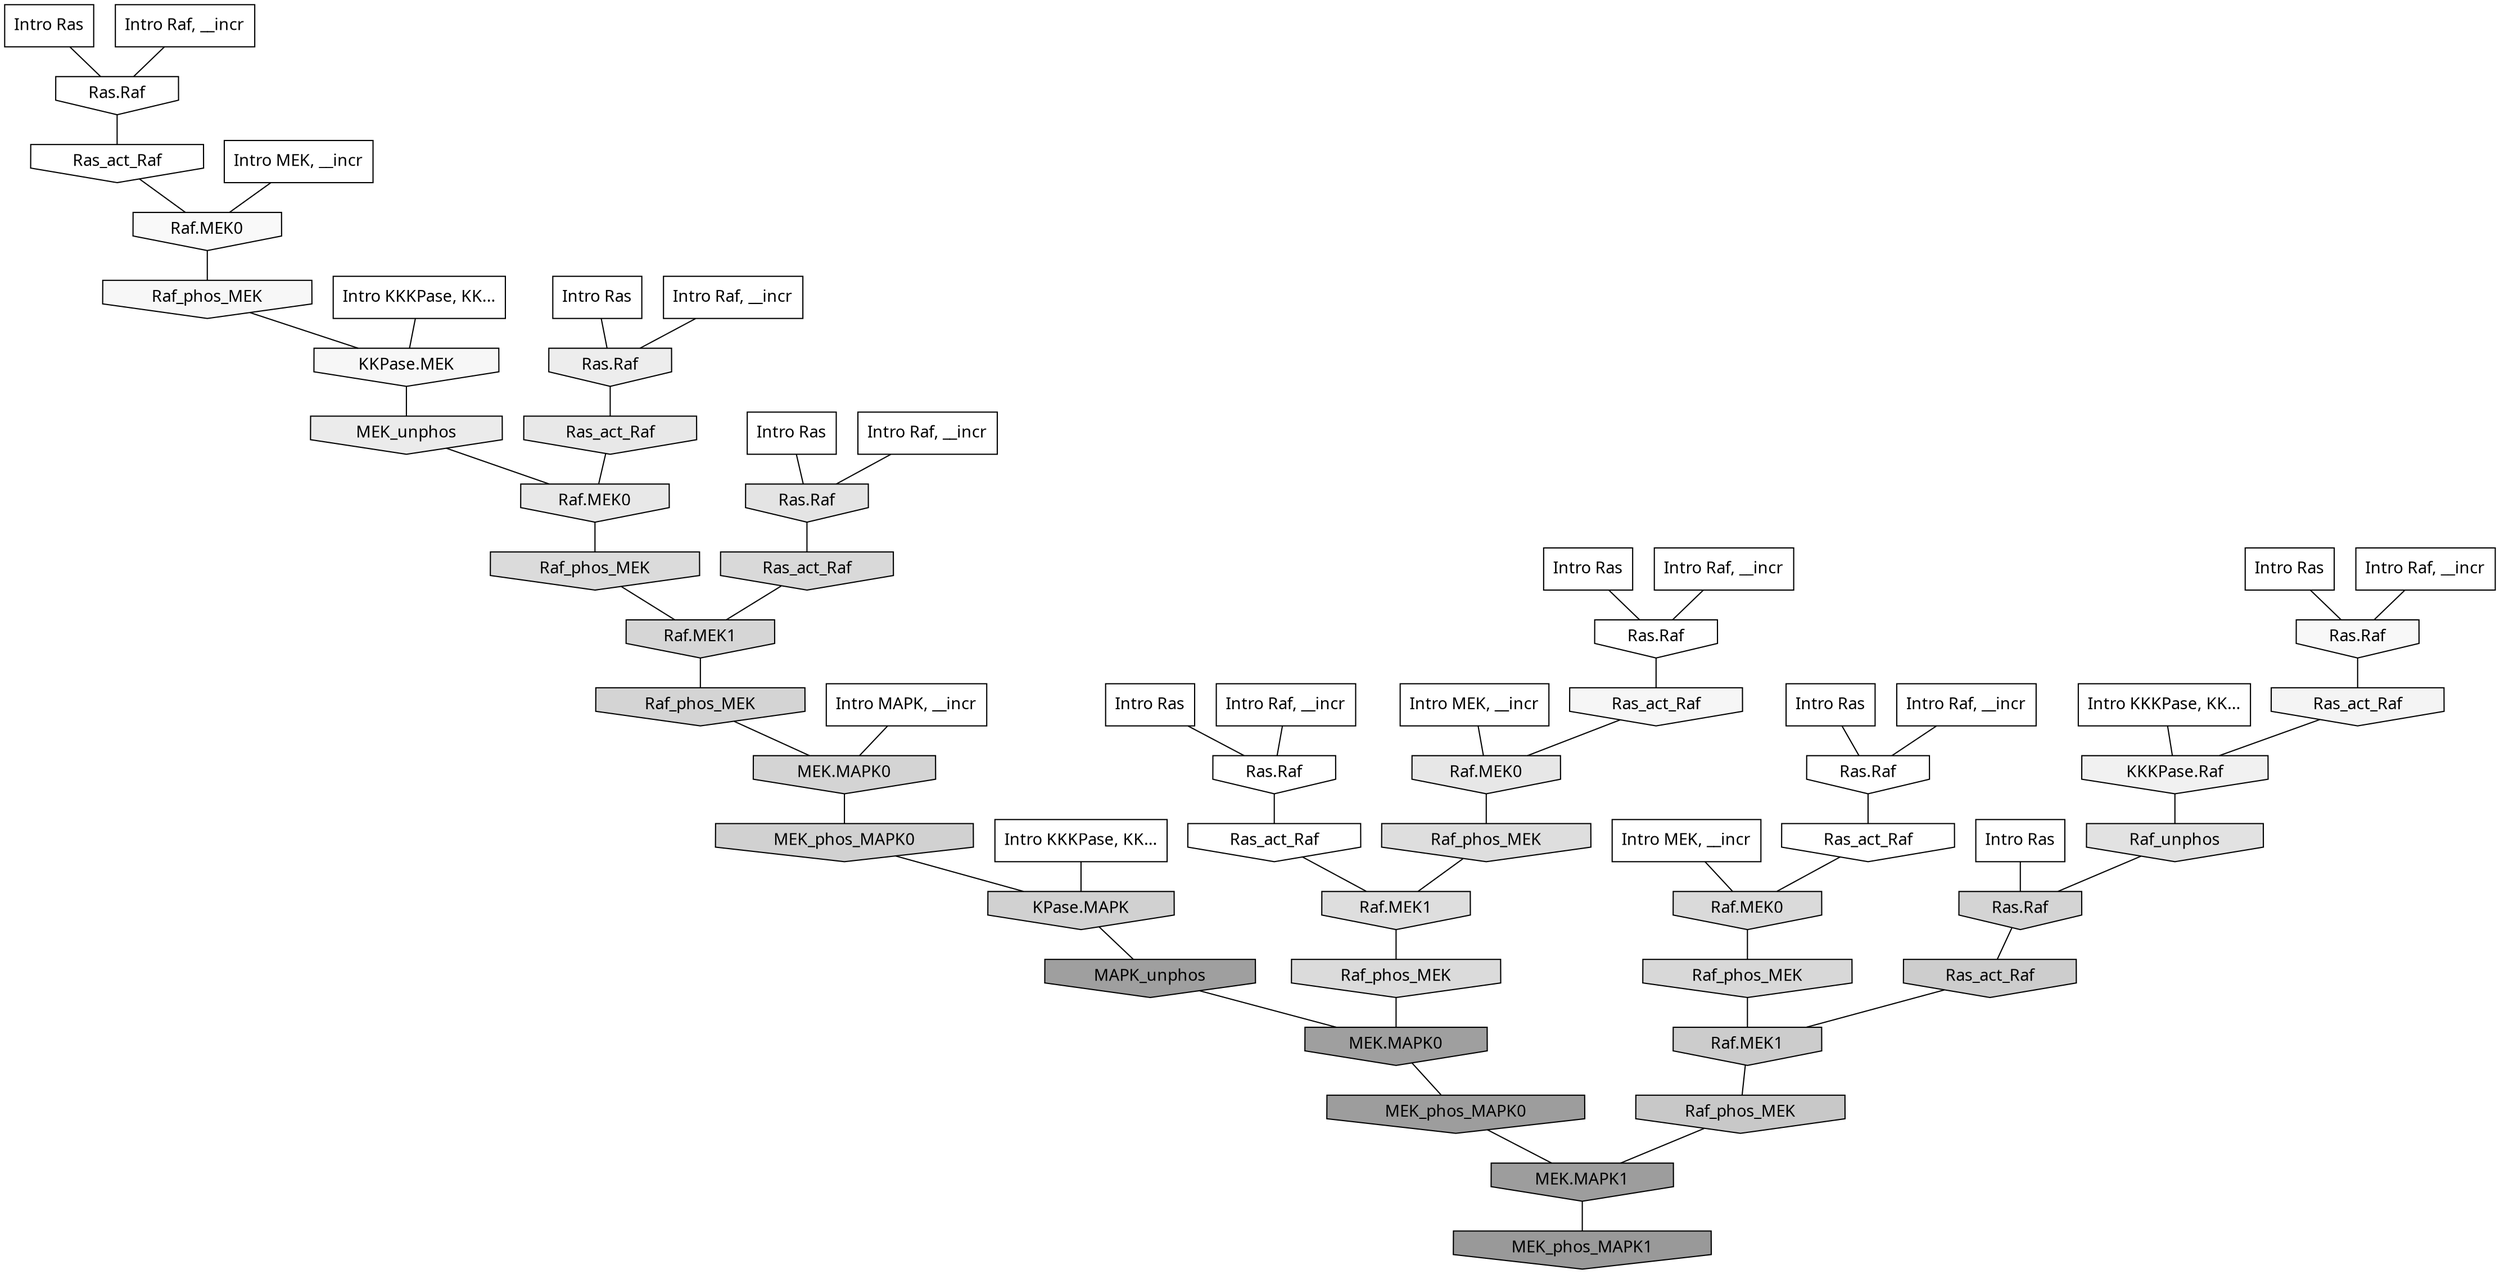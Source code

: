 digraph G{
  rankdir="TB";
  ranksep=0.30;
  node [fontname="CMU Serif"];
  edge [fontname="CMU Serif"];
  
  2 [label="Intro Ras", shape=rectangle, style=filled, fillcolor="0.000 0.000 1.000"]
  
  4 [label="Intro Ras", shape=rectangle, style=filled, fillcolor="0.000 0.000 1.000"]
  
  8 [label="Intro Ras", shape=rectangle, style=filled, fillcolor="0.000 0.000 1.000"]
  
  15 [label="Intro Ras", shape=rectangle, style=filled, fillcolor="0.000 0.000 1.000"]
  
  41 [label="Intro Ras", shape=rectangle, style=filled, fillcolor="0.000 0.000 1.000"]
  
  74 [label="Intro Ras", shape=rectangle, style=filled, fillcolor="0.000 0.000 1.000"]
  
  89 [label="Intro Ras", shape=rectangle, style=filled, fillcolor="0.000 0.000 1.000"]
  
  99 [label="Intro Ras", shape=rectangle, style=filled, fillcolor="0.000 0.000 1.000"]
  
  132 [label="Intro Raf, __incr", shape=rectangle, style=filled, fillcolor="0.000 0.000 1.000"]
  
  424 [label="Intro Raf, __incr", shape=rectangle, style=filled, fillcolor="0.000 0.000 1.000"]
  
  462 [label="Intro Raf, __incr", shape=rectangle, style=filled, fillcolor="0.000 0.000 1.000"]
  
  602 [label="Intro Raf, __incr", shape=rectangle, style=filled, fillcolor="0.000 0.000 1.000"]
  
  664 [label="Intro Raf, __incr", shape=rectangle, style=filled, fillcolor="0.000 0.000 1.000"]
  
  798 [label="Intro Raf, __incr", shape=rectangle, style=filled, fillcolor="0.000 0.000 1.000"]
  
  824 [label="Intro Raf, __incr", shape=rectangle, style=filled, fillcolor="0.000 0.000 1.000"]
  
  1586 [label="Intro MEK, __incr", shape=rectangle, style=filled, fillcolor="0.000 0.000 1.000"]
  
  1795 [label="Intro MEK, __incr", shape=rectangle, style=filled, fillcolor="0.000 0.000 1.000"]
  
  1796 [label="Intro MEK, __incr", shape=rectangle, style=filled, fillcolor="0.000 0.000 1.000"]
  
  2473 [label="Intro MAPK, __incr", shape=rectangle, style=filled, fillcolor="0.000 0.000 1.000"]
  
  3146 [label="Intro KKKPase, KK...", shape=rectangle, style=filled, fillcolor="0.000 0.000 1.000"]
  
  3180 [label="Intro KKKPase, KK...", shape=rectangle, style=filled, fillcolor="0.000 0.000 1.000"]
  
  3183 [label="Intro KKKPase, KK...", shape=rectangle, style=filled, fillcolor="0.000 0.000 1.000"]
  
  3228 [label="Ras.Raf", shape=invhouse, style=filled, fillcolor="0.000 0.000 1.000"]
  
  3272 [label="Ras.Raf", shape=invhouse, style=filled, fillcolor="0.000 0.000 1.000"]
  
  3301 [label="Ras.Raf", shape=invhouse, style=filled, fillcolor="0.000 0.000 1.000"]
  
  3311 [label="Ras.Raf", shape=invhouse, style=filled, fillcolor="0.000 0.000 0.999"]
  
  3312 [label="Ras_act_Raf", shape=invhouse, style=filled, fillcolor="0.000 0.000 0.999"]
  
  3320 [label="Ras_act_Raf", shape=invhouse, style=filled, fillcolor="0.000 0.000 0.999"]
  
  3336 [label="Ras_act_Raf", shape=invhouse, style=filled, fillcolor="0.000 0.000 0.997"]
  
  3534 [label="Raf.MEK0", shape=invhouse, style=filled, fillcolor="0.000 0.000 0.976"]
  
  3580 [label="Ras.Raf", shape=invhouse, style=filled, fillcolor="0.000 0.000 0.972"]
  
  3637 [label="Raf_phos_MEK", shape=invhouse, style=filled, fillcolor="0.000 0.000 0.967"]
  
  3639 [label="KKPase.MEK", shape=invhouse, style=filled, fillcolor="0.000 0.000 0.967"]
  
  3725 [label="Ras_act_Raf", shape=invhouse, style=filled, fillcolor="0.000 0.000 0.962"]
  
  3862 [label="Ras_act_Raf", shape=invhouse, style=filled, fillcolor="0.000 0.000 0.955"]
  
  4143 [label="KKKPase.Raf", shape=invhouse, style=filled, fillcolor="0.000 0.000 0.943"]
  
  4497 [label="Ras.Raf", shape=invhouse, style=filled, fillcolor="0.000 0.000 0.926"]
  
  4623 [label="MEK_unphos", shape=invhouse, style=filled, fillcolor="0.000 0.000 0.919"]
  
  4935 [label="Ras_act_Raf", shape=invhouse, style=filled, fillcolor="0.000 0.000 0.907"]
  
  4937 [label="Raf.MEK0", shape=invhouse, style=filled, fillcolor="0.000 0.000 0.907"]
  
  4963 [label="Raf.MEK0", shape=invhouse, style=filled, fillcolor="0.000 0.000 0.906"]
  
  5297 [label="Ras.Raf", shape=invhouse, style=filled, fillcolor="0.000 0.000 0.892"]
  
  5502 [label="Raf_unphos", shape=invhouse, style=filled, fillcolor="0.000 0.000 0.884"]
  
  5850 [label="Raf_phos_MEK", shape=invhouse, style=filled, fillcolor="0.000 0.000 0.871"]
  
  5967 [label="Raf.MEK1", shape=invhouse, style=filled, fillcolor="0.000 0.000 0.868"]
  
  6176 [label="Raf_phos_MEK", shape=invhouse, style=filled, fillcolor="0.000 0.000 0.859"]
  
  6273 [label="Raf_phos_MEK", shape=invhouse, style=filled, fillcolor="0.000 0.000 0.856"]
  
  6332 [label="Raf.MEK0", shape=invhouse, style=filled, fillcolor="0.000 0.000 0.855"]
  
  6512 [label="Ras_act_Raf", shape=invhouse, style=filled, fillcolor="0.000 0.000 0.850"]
  
  6649 [label="Raf_phos_MEK", shape=invhouse, style=filled, fillcolor="0.000 0.000 0.846"]
  
  6966 [label="Raf.MEK1", shape=invhouse, style=filled, fillcolor="0.000 0.000 0.838"]
  
  7274 [label="Ras.Raf", shape=invhouse, style=filled, fillcolor="0.000 0.000 0.831"]
  
  7389 [label="Raf_phos_MEK", shape=invhouse, style=filled, fillcolor="0.000 0.000 0.829"]
  
  7391 [label="MEK.MAPK0", shape=invhouse, style=filled, fillcolor="0.000 0.000 0.829"]
  
  7871 [label="MEK_phos_MAPK0", shape=invhouse, style=filled, fillcolor="0.000 0.000 0.818"]
  
  7874 [label="KPase.MAPK", shape=invhouse, style=filled, fillcolor="0.000 0.000 0.818"]
  
  8742 [label="Ras_act_Raf", shape=invhouse, style=filled, fillcolor="0.000 0.000 0.801"]
  
  8747 [label="Raf.MEK1", shape=invhouse, style=filled, fillcolor="0.000 0.000 0.800"]
  
  9756 [label="Raf_phos_MEK", shape=invhouse, style=filled, fillcolor="0.000 0.000 0.783"]
  
  19498 [label="MAPK_unphos", shape=invhouse, style=filled, fillcolor="0.000 0.000 0.623"]
  
  19499 [label="MEK.MAPK0", shape=invhouse, style=filled, fillcolor="0.000 0.000 0.623"]
  
  19677 [label="MEK_phos_MAPK0", shape=invhouse, style=filled, fillcolor="0.000 0.000 0.615"]
  
  19678 [label="MEK.MAPK1", shape=invhouse, style=filled, fillcolor="0.000 0.000 0.615"]
  
  20101 [label="MEK_phos_MAPK1", shape=invhouse, style=filled, fillcolor="0.000 0.000 0.600"]
  
  
  19678 -> 20101 [dir=none, color="0.000 0.000 0.000"] 
  19677 -> 19678 [dir=none, color="0.000 0.000 0.000"] 
  19499 -> 19677 [dir=none, color="0.000 0.000 0.000"] 
  19498 -> 19499 [dir=none, color="0.000 0.000 0.000"] 
  9756 -> 19678 [dir=none, color="0.000 0.000 0.000"] 
  8747 -> 9756 [dir=none, color="0.000 0.000 0.000"] 
  8742 -> 8747 [dir=none, color="0.000 0.000 0.000"] 
  7874 -> 19498 [dir=none, color="0.000 0.000 0.000"] 
  7871 -> 7874 [dir=none, color="0.000 0.000 0.000"] 
  7391 -> 7871 [dir=none, color="0.000 0.000 0.000"] 
  7389 -> 7391 [dir=none, color="0.000 0.000 0.000"] 
  7274 -> 8742 [dir=none, color="0.000 0.000 0.000"] 
  6966 -> 7389 [dir=none, color="0.000 0.000 0.000"] 
  6649 -> 8747 [dir=none, color="0.000 0.000 0.000"] 
  6512 -> 6966 [dir=none, color="0.000 0.000 0.000"] 
  6332 -> 6649 [dir=none, color="0.000 0.000 0.000"] 
  6273 -> 6966 [dir=none, color="0.000 0.000 0.000"] 
  6176 -> 19499 [dir=none, color="0.000 0.000 0.000"] 
  5967 -> 6176 [dir=none, color="0.000 0.000 0.000"] 
  5850 -> 5967 [dir=none, color="0.000 0.000 0.000"] 
  5502 -> 7274 [dir=none, color="0.000 0.000 0.000"] 
  5297 -> 6512 [dir=none, color="0.000 0.000 0.000"] 
  4963 -> 5850 [dir=none, color="0.000 0.000 0.000"] 
  4937 -> 6273 [dir=none, color="0.000 0.000 0.000"] 
  4935 -> 4937 [dir=none, color="0.000 0.000 0.000"] 
  4623 -> 4937 [dir=none, color="0.000 0.000 0.000"] 
  4497 -> 4935 [dir=none, color="0.000 0.000 0.000"] 
  4143 -> 5502 [dir=none, color="0.000 0.000 0.000"] 
  3862 -> 4143 [dir=none, color="0.000 0.000 0.000"] 
  3725 -> 4963 [dir=none, color="0.000 0.000 0.000"] 
  3639 -> 4623 [dir=none, color="0.000 0.000 0.000"] 
  3637 -> 3639 [dir=none, color="0.000 0.000 0.000"] 
  3580 -> 3862 [dir=none, color="0.000 0.000 0.000"] 
  3534 -> 3637 [dir=none, color="0.000 0.000 0.000"] 
  3336 -> 5967 [dir=none, color="0.000 0.000 0.000"] 
  3320 -> 3534 [dir=none, color="0.000 0.000 0.000"] 
  3312 -> 6332 [dir=none, color="0.000 0.000 0.000"] 
  3311 -> 3312 [dir=none, color="0.000 0.000 0.000"] 
  3301 -> 3336 [dir=none, color="0.000 0.000 0.000"] 
  3272 -> 3725 [dir=none, color="0.000 0.000 0.000"] 
  3228 -> 3320 [dir=none, color="0.000 0.000 0.000"] 
  3183 -> 3639 [dir=none, color="0.000 0.000 0.000"] 
  3180 -> 7874 [dir=none, color="0.000 0.000 0.000"] 
  3146 -> 4143 [dir=none, color="0.000 0.000 0.000"] 
  2473 -> 7391 [dir=none, color="0.000 0.000 0.000"] 
  1796 -> 4963 [dir=none, color="0.000 0.000 0.000"] 
  1795 -> 3534 [dir=none, color="0.000 0.000 0.000"] 
  1586 -> 6332 [dir=none, color="0.000 0.000 0.000"] 
  824 -> 3301 [dir=none, color="0.000 0.000 0.000"] 
  798 -> 5297 [dir=none, color="0.000 0.000 0.000"] 
  664 -> 3580 [dir=none, color="0.000 0.000 0.000"] 
  602 -> 3272 [dir=none, color="0.000 0.000 0.000"] 
  462 -> 3311 [dir=none, color="0.000 0.000 0.000"] 
  424 -> 3228 [dir=none, color="0.000 0.000 0.000"] 
  132 -> 4497 [dir=none, color="0.000 0.000 0.000"] 
  99 -> 3311 [dir=none, color="0.000 0.000 0.000"] 
  89 -> 3580 [dir=none, color="0.000 0.000 0.000"] 
  74 -> 3272 [dir=none, color="0.000 0.000 0.000"] 
  41 -> 3301 [dir=none, color="0.000 0.000 0.000"] 
  15 -> 5297 [dir=none, color="0.000 0.000 0.000"] 
  8 -> 7274 [dir=none, color="0.000 0.000 0.000"] 
  4 -> 4497 [dir=none, color="0.000 0.000 0.000"] 
  2 -> 3228 [dir=none, color="0.000 0.000 0.000"] 
  
  }
